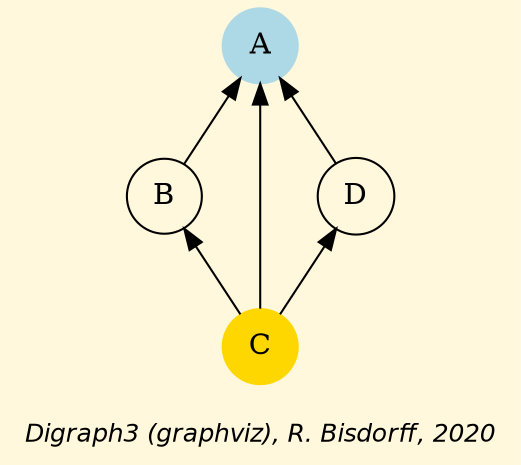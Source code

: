 digraph G {
graph [ bgcolor = cornsilk, fontname = "Helvetica-Oblique",
 fontsize = 12,
 label = "\nDigraph3 (graphviz), R. Bisdorff, 2020", size="7,7"];
n1 [shape = "circle", label = "A", style = "filled", color = lightblue];
n2 [shape = "circle", label = "B"];
n3 [shape = "circle", label = "C", style = "filled", color = gold];
n4 [shape = "circle", label = "D"];
n1-> n2 [dir=back, color=black] ;
n1-> n3 [dir=back, color=black] ;
n1-> n4 [dir=back, color=black] ;
n2-> n3 [dir=back, color=black] ;
n3-> n4 [dir=forward, color=black] ;
{rank=max; n3 }
{rank=min; n1 }
}
